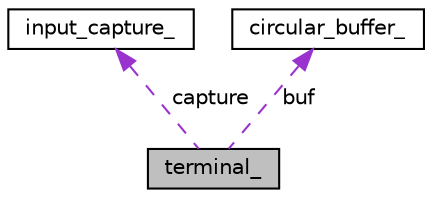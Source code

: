 digraph "terminal_"
{
 // LATEX_PDF_SIZE
  edge [fontname="Helvetica",fontsize="10",labelfontname="Helvetica",labelfontsize="10"];
  node [fontname="Helvetica",fontsize="10",shape=record];
  Node1 [label="terminal_",height=0.2,width=0.4,color="black", fillcolor="grey75", style="filled", fontcolor="black",tooltip="Structure that encapsulates all data and elements the terminal process requires to operate."];
  Node2 -> Node1 [dir="back",color="darkorchid3",fontsize="10",style="dashed",label=" capture" ,fontname="Helvetica"];
  Node2 [label="input_capture_",height=0.2,width=0.4,color="black", fillcolor="white", style="filled",URL="$structinput__capture__.html",tooltip="input capture information structure."];
  Node3 -> Node1 [dir="back",color="darkorchid3",fontsize="10",style="dashed",label=" buf" ,fontname="Helvetica"];
  Node3 [label="circular_buffer_",height=0.2,width=0.4,color="black", fillcolor="white", style="filled",URL="$structcircular__buffer__.html",tooltip="circular buffer structure."];
}
